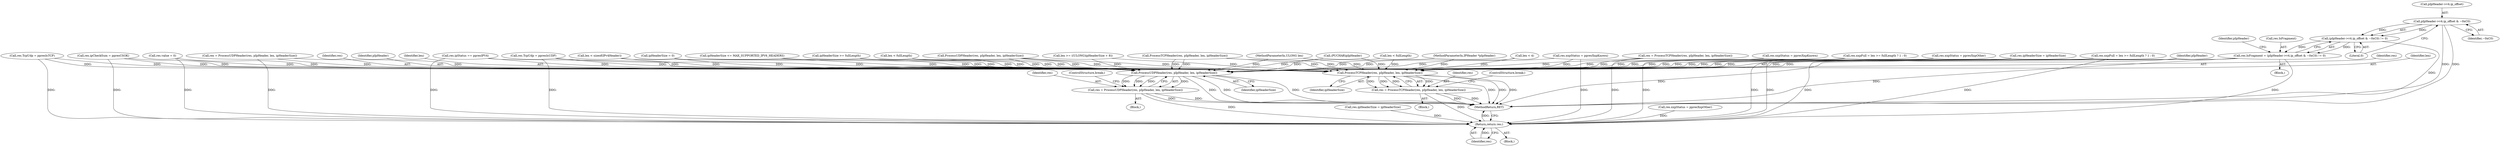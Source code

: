 digraph "0_kvm-guest-drivers-windows_723416fa4210b7464b28eab89cc76252e6193ac1_5@pointer" {
"1000524" [label="(Call,pIpHeader->v4.ip_offset & ~0xC0)"];
"1000523" [label="(Call,(pIpHeader->v4.ip_offset & ~0xC0) != 0)"];
"1000519" [label="(Call,res.IsFragment = (pIpHeader->v4.ip_offset & ~0xC0) != 0)"];
"1000543" [label="(Call,ProcessTCPHeader(res, pIpHeader, len, ipHeaderSize))"];
"1000541" [label="(Call,res = ProcessTCPHeader(res, pIpHeader, len, ipHeaderSize))"];
"1000566" [label="(Return,return res;)"];
"1000553" [label="(Call,ProcessUDPHeader(res, pIpHeader, len, ipHeaderSize))"];
"1000551" [label="(Call,res = ProcessUDPHeader(res, pIpHeader, len, ipHeaderSize))"];
"1000344" [label="(Call,res.TcpUdp = ppresIsTCP)"];
"1000551" [label="(Call,res = ProcessUDPHeader(res, pIpHeader, len, ipHeaderSize))"];
"1000157" [label="(Call,len < sizeof(IPv4Header))"];
"1000540" [label="(Block,)"];
"1000542" [label="(Identifier,res)"];
"1000554" [label="(Identifier,res)"];
"1000298" [label="(Call,res.ipCheckSum = ppresCSOK)"];
"1000558" [label="(ControlStructure,break;)"];
"1000508" [label="(Call,res.ipStatus == ppresIPV4)"];
"1000543" [label="(Call,ProcessTCPHeader(res, pIpHeader, len, ipHeaderSize))"];
"1000530" [label="(Identifier,~0xC0)"];
"1000531" [label="(Literal,0)"];
"1000146" [label="(Call,res.value = 0)"];
"1000523" [label="(Call,(pIpHeader->v4.ip_offset & ~0xC0) != 0)"];
"1000548" [label="(ControlStructure,break;)"];
"1000226" [label="(Call,len < fullLength)"];
"1000315" [label="(Call,len < fullLength)"];
"1000545" [label="(Identifier,pIpHeader)"];
"1000393" [label="(Call,ProcessUDPHeader(res, pIpHeader, len, ipHeaderSize))"];
"1000488" [label="(Call,res.ipHeaderSize = ipHeaderSize)"];
"1000513" [label="(Block,)"];
"1000553" [label="(Call,ProcessUDPHeader(res, pIpHeader, len, ipHeaderSize))"];
"1000420" [label="(Call,(PUCHAR)pIpHeader)"];
"1000555" [label="(Identifier,pIpHeader)"];
"1000552" [label="(Identifier,res)"];
"1000391" [label="(Call,res = ProcessUDPHeader(res, pIpHeader, len, ipHeaderSize))"];
"1000524" [label="(Call,pIpHeader->v4.ip_offset & ~0xC0)"];
"1000566" [label="(Return,return res;)"];
"1000101" [label="(MethodParameterIn,IPHeader *pIpHeader)"];
"1000519" [label="(Call,res.IsFragment = (pIpHeader->v4.ip_offset & ~0xC0) != 0)"];
"1000568" [label="(MethodReturn,RET)"];
"1000111" [label="(Call,len < 4)"];
"1000567" [label="(Identifier,res)"];
"1000535" [label="(Identifier,pIpHeader)"];
"1000376" [label="(Call,res.TcpUdp = ppresIsUDP)"];
"1000547" [label="(Identifier,ipHeaderSize)"];
"1000361" [label="(Call,ProcessTCPHeader(res, pIpHeader, len, ipHeaderSize))"];
"1000103" [label="(Block,)"];
"1000339" [label="(Call,res.xxpStatus = ppresXxpKnown)"];
"1000525" [label="(Call,pIpHeader->v4.ip_offset)"];
"1000541" [label="(Call,res = ProcessTCPHeader(res, pIpHeader, len, ipHeaderSize))"];
"1000544" [label="(Identifier,res)"];
"1000546" [label="(Identifier,len)"];
"1000359" [label="(Call,res = ProcessTCPHeader(res, pIpHeader, len, ipHeaderSize))"];
"1000473" [label="(Call,ipHeaderSize <= MAX_SUPPORTED_IPV6_HEADERS)"];
"1000371" [label="(Call,res.xxpStatus = ppresXxpKnown)"];
"1000520" [label="(Call,res.IsFragment)"];
"1000550" [label="(Block,)"];
"1000381" [label="(Call,res.xxpFull = len >= fullLength ? 1 : 0)"];
"1000560" [label="(Call,res.xxpStatus = ppresXxpOther)"];
"1000460" [label="(Call,res.xxpStatus = ppresXxpOther)"];
"1000556" [label="(Identifier,len)"];
"1000514" [label="(Call,res.ipHeaderSize = ipHeaderSize)"];
"1000349" [label="(Call,res.xxpFull = len >= fullLength ? 1 : 0)"];
"1000139" [label="(Call,ipHeaderSize = 0)"];
"1000557" [label="(Identifier,ipHeaderSize)"];
"1000223" [label="(Call,ipHeaderSize >= fullLength)"];
"1000407" [label="(Call,len >= ((ULONG)ipHeaderSize + 8))"];
"1000102" [label="(MethodParameterIn,ULONG len)"];
"1000524" -> "1000523"  [label="AST: "];
"1000524" -> "1000530"  [label="CFG: "];
"1000525" -> "1000524"  [label="AST: "];
"1000530" -> "1000524"  [label="AST: "];
"1000531" -> "1000524"  [label="CFG: "];
"1000524" -> "1000568"  [label="DDG: "];
"1000524" -> "1000568"  [label="DDG: "];
"1000524" -> "1000523"  [label="DDG: "];
"1000524" -> "1000523"  [label="DDG: "];
"1000523" -> "1000519"  [label="AST: "];
"1000523" -> "1000531"  [label="CFG: "];
"1000531" -> "1000523"  [label="AST: "];
"1000519" -> "1000523"  [label="CFG: "];
"1000523" -> "1000568"  [label="DDG: "];
"1000523" -> "1000519"  [label="DDG: "];
"1000523" -> "1000519"  [label="DDG: "];
"1000519" -> "1000513"  [label="AST: "];
"1000520" -> "1000519"  [label="AST: "];
"1000535" -> "1000519"  [label="CFG: "];
"1000519" -> "1000568"  [label="DDG: "];
"1000519" -> "1000568"  [label="DDG: "];
"1000519" -> "1000543"  [label="DDG: "];
"1000519" -> "1000553"  [label="DDG: "];
"1000519" -> "1000566"  [label="DDG: "];
"1000543" -> "1000541"  [label="AST: "];
"1000543" -> "1000547"  [label="CFG: "];
"1000544" -> "1000543"  [label="AST: "];
"1000545" -> "1000543"  [label="AST: "];
"1000546" -> "1000543"  [label="AST: "];
"1000547" -> "1000543"  [label="AST: "];
"1000541" -> "1000543"  [label="CFG: "];
"1000543" -> "1000568"  [label="DDG: "];
"1000543" -> "1000568"  [label="DDG: "];
"1000543" -> "1000568"  [label="DDG: "];
"1000543" -> "1000541"  [label="DDG: "];
"1000543" -> "1000541"  [label="DDG: "];
"1000543" -> "1000541"  [label="DDG: "];
"1000543" -> "1000541"  [label="DDG: "];
"1000460" -> "1000543"  [label="DDG: "];
"1000376" -> "1000543"  [label="DDG: "];
"1000391" -> "1000543"  [label="DDG: "];
"1000298" -> "1000543"  [label="DDG: "];
"1000514" -> "1000543"  [label="DDG: "];
"1000349" -> "1000543"  [label="DDG: "];
"1000359" -> "1000543"  [label="DDG: "];
"1000371" -> "1000543"  [label="DDG: "];
"1000344" -> "1000543"  [label="DDG: "];
"1000146" -> "1000543"  [label="DDG: "];
"1000508" -> "1000543"  [label="DDG: "];
"1000339" -> "1000543"  [label="DDG: "];
"1000381" -> "1000543"  [label="DDG: "];
"1000420" -> "1000543"  [label="DDG: "];
"1000361" -> "1000543"  [label="DDG: "];
"1000361" -> "1000543"  [label="DDG: "];
"1000393" -> "1000543"  [label="DDG: "];
"1000393" -> "1000543"  [label="DDG: "];
"1000101" -> "1000543"  [label="DDG: "];
"1000226" -> "1000543"  [label="DDG: "];
"1000315" -> "1000543"  [label="DDG: "];
"1000407" -> "1000543"  [label="DDG: "];
"1000157" -> "1000543"  [label="DDG: "];
"1000111" -> "1000543"  [label="DDG: "];
"1000102" -> "1000543"  [label="DDG: "];
"1000139" -> "1000543"  [label="DDG: "];
"1000473" -> "1000543"  [label="DDG: "];
"1000223" -> "1000543"  [label="DDG: "];
"1000541" -> "1000540"  [label="AST: "];
"1000542" -> "1000541"  [label="AST: "];
"1000548" -> "1000541"  [label="CFG: "];
"1000541" -> "1000568"  [label="DDG: "];
"1000541" -> "1000568"  [label="DDG: "];
"1000541" -> "1000566"  [label="DDG: "];
"1000566" -> "1000103"  [label="AST: "];
"1000566" -> "1000567"  [label="CFG: "];
"1000567" -> "1000566"  [label="AST: "];
"1000568" -> "1000566"  [label="CFG: "];
"1000566" -> "1000568"  [label="DDG: "];
"1000567" -> "1000566"  [label="DDG: "];
"1000460" -> "1000566"  [label="DDG: "];
"1000376" -> "1000566"  [label="DDG: "];
"1000488" -> "1000566"  [label="DDG: "];
"1000391" -> "1000566"  [label="DDG: "];
"1000298" -> "1000566"  [label="DDG: "];
"1000514" -> "1000566"  [label="DDG: "];
"1000349" -> "1000566"  [label="DDG: "];
"1000359" -> "1000566"  [label="DDG: "];
"1000371" -> "1000566"  [label="DDG: "];
"1000146" -> "1000566"  [label="DDG: "];
"1000560" -> "1000566"  [label="DDG: "];
"1000508" -> "1000566"  [label="DDG: "];
"1000339" -> "1000566"  [label="DDG: "];
"1000381" -> "1000566"  [label="DDG: "];
"1000344" -> "1000566"  [label="DDG: "];
"1000551" -> "1000566"  [label="DDG: "];
"1000553" -> "1000551"  [label="AST: "];
"1000553" -> "1000557"  [label="CFG: "];
"1000554" -> "1000553"  [label="AST: "];
"1000555" -> "1000553"  [label="AST: "];
"1000556" -> "1000553"  [label="AST: "];
"1000557" -> "1000553"  [label="AST: "];
"1000551" -> "1000553"  [label="CFG: "];
"1000553" -> "1000568"  [label="DDG: "];
"1000553" -> "1000568"  [label="DDG: "];
"1000553" -> "1000568"  [label="DDG: "];
"1000553" -> "1000551"  [label="DDG: "];
"1000553" -> "1000551"  [label="DDG: "];
"1000553" -> "1000551"  [label="DDG: "];
"1000553" -> "1000551"  [label="DDG: "];
"1000460" -> "1000553"  [label="DDG: "];
"1000376" -> "1000553"  [label="DDG: "];
"1000391" -> "1000553"  [label="DDG: "];
"1000298" -> "1000553"  [label="DDG: "];
"1000514" -> "1000553"  [label="DDG: "];
"1000349" -> "1000553"  [label="DDG: "];
"1000359" -> "1000553"  [label="DDG: "];
"1000371" -> "1000553"  [label="DDG: "];
"1000344" -> "1000553"  [label="DDG: "];
"1000146" -> "1000553"  [label="DDG: "];
"1000508" -> "1000553"  [label="DDG: "];
"1000339" -> "1000553"  [label="DDG: "];
"1000381" -> "1000553"  [label="DDG: "];
"1000420" -> "1000553"  [label="DDG: "];
"1000361" -> "1000553"  [label="DDG: "];
"1000361" -> "1000553"  [label="DDG: "];
"1000393" -> "1000553"  [label="DDG: "];
"1000393" -> "1000553"  [label="DDG: "];
"1000101" -> "1000553"  [label="DDG: "];
"1000226" -> "1000553"  [label="DDG: "];
"1000315" -> "1000553"  [label="DDG: "];
"1000407" -> "1000553"  [label="DDG: "];
"1000157" -> "1000553"  [label="DDG: "];
"1000111" -> "1000553"  [label="DDG: "];
"1000102" -> "1000553"  [label="DDG: "];
"1000139" -> "1000553"  [label="DDG: "];
"1000473" -> "1000553"  [label="DDG: "];
"1000223" -> "1000553"  [label="DDG: "];
"1000551" -> "1000550"  [label="AST: "];
"1000552" -> "1000551"  [label="AST: "];
"1000558" -> "1000551"  [label="CFG: "];
"1000551" -> "1000568"  [label="DDG: "];
"1000551" -> "1000568"  [label="DDG: "];
}
